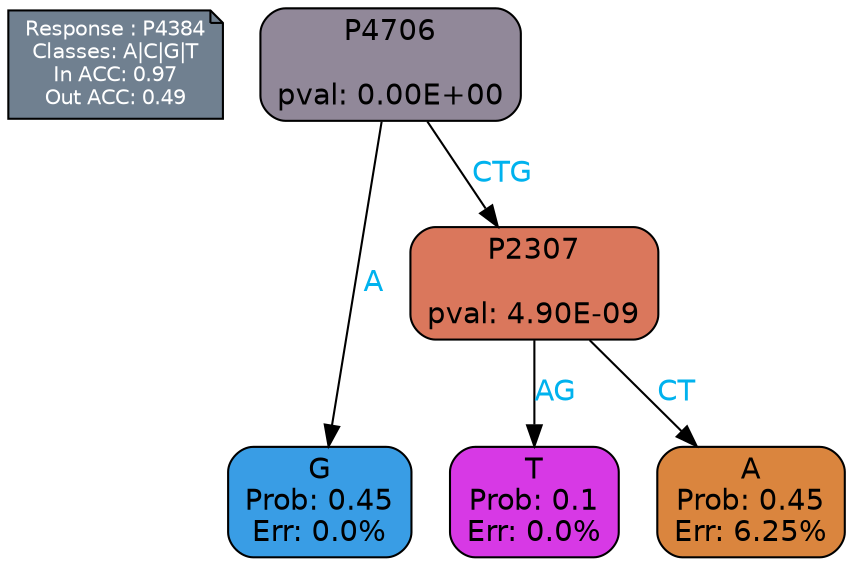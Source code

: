 digraph Tree {
node [shape=box, style="filled, rounded", color="black", fontname=helvetica] ;
graph [ranksep=equally, splines=polylines, bgcolor=transparent, dpi=600] ;
edge [fontname=helvetica] ;
LEGEND [label="Response : P4384
Classes: A|C|G|T
In ACC: 0.97
Out ACC: 0.49
",shape=note,align=left,style=filled,fillcolor="slategray",fontcolor="white",fontsize=10];1 [label="P4706

pval: 0.00E+00", fillcolor="#918899"] ;
2 [label="G
Prob: 0.45
Err: 0.0%", fillcolor="#399de5"] ;
3 [label="P2307

pval: 4.90E-09", fillcolor="#da775c"] ;
4 [label="T
Prob: 0.1
Err: 0.0%", fillcolor="#d739e5"] ;
5 [label="A
Prob: 0.45
Err: 6.25%", fillcolor="#da853e"] ;
1 -> 2 [label="A",fontcolor=deepskyblue2] ;
1 -> 3 [label="CTG",fontcolor=deepskyblue2] ;
3 -> 4 [label="AG",fontcolor=deepskyblue2] ;
3 -> 5 [label="CT",fontcolor=deepskyblue2] ;
{rank = same; 2;4;5;}{rank = same; LEGEND;1;}}